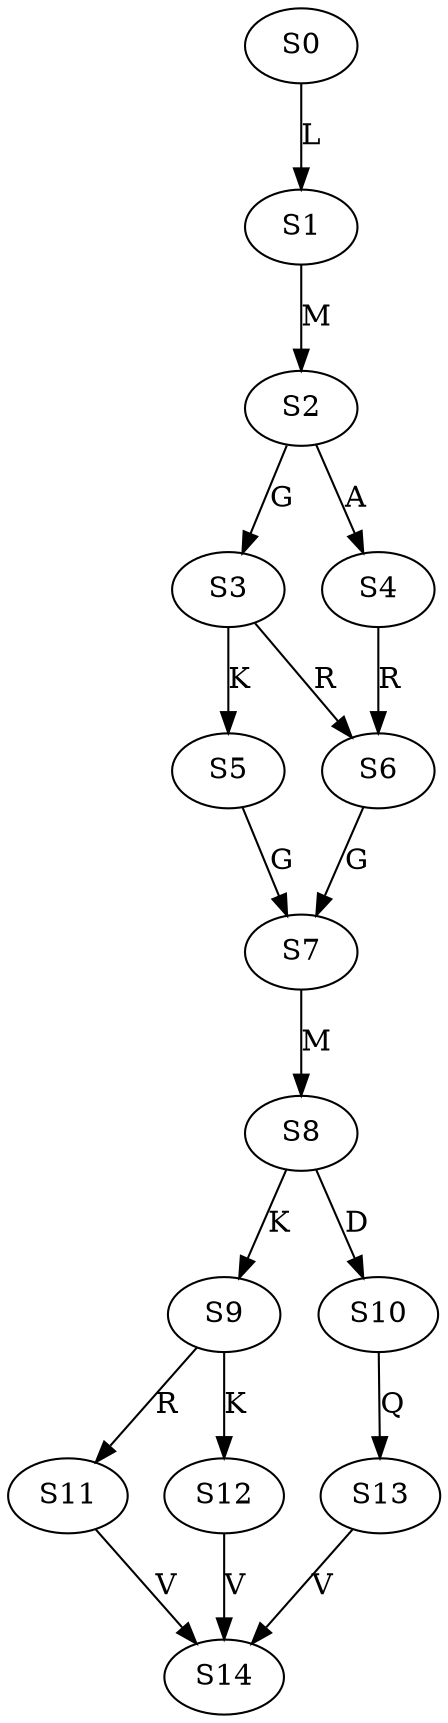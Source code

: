 strict digraph  {
	S0 -> S1 [ label = L ];
	S1 -> S2 [ label = M ];
	S2 -> S3 [ label = G ];
	S2 -> S4 [ label = A ];
	S3 -> S5 [ label = K ];
	S3 -> S6 [ label = R ];
	S4 -> S6 [ label = R ];
	S5 -> S7 [ label = G ];
	S6 -> S7 [ label = G ];
	S7 -> S8 [ label = M ];
	S8 -> S9 [ label = K ];
	S8 -> S10 [ label = D ];
	S9 -> S11 [ label = R ];
	S9 -> S12 [ label = K ];
	S10 -> S13 [ label = Q ];
	S11 -> S14 [ label = V ];
	S12 -> S14 [ label = V ];
	S13 -> S14 [ label = V ];
}
